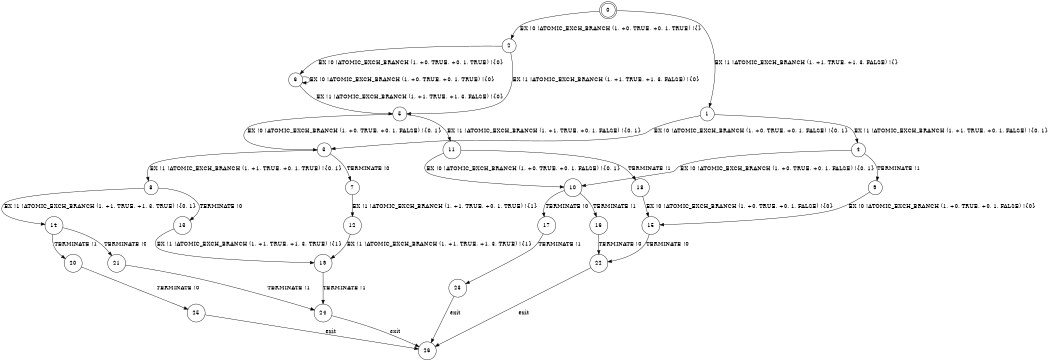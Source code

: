 digraph BCG {
size = "7, 10.5";
center = TRUE;
node [shape = circle];
0 [peripheries = 2];
0 -> 1 [label = "EX !1 !ATOMIC_EXCH_BRANCH (1, +1, TRUE, +1, 3, FALSE) !{}"];
0 -> 2 [label = "EX !0 !ATOMIC_EXCH_BRANCH (1, +0, TRUE, +0, 1, TRUE) !{}"];
1 -> 3 [label = "EX !0 !ATOMIC_EXCH_BRANCH (1, +0, TRUE, +0, 1, FALSE) !{0, 1}"];
1 -> 4 [label = "EX !1 !ATOMIC_EXCH_BRANCH (1, +1, TRUE, +0, 1, FALSE) !{0, 1}"];
2 -> 5 [label = "EX !1 !ATOMIC_EXCH_BRANCH (1, +1, TRUE, +1, 3, FALSE) !{0}"];
2 -> 6 [label = "EX !0 !ATOMIC_EXCH_BRANCH (1, +0, TRUE, +0, 1, TRUE) !{0}"];
3 -> 7 [label = "TERMINATE !0"];
3 -> 8 [label = "EX !1 !ATOMIC_EXCH_BRANCH (1, +1, TRUE, +0, 1, TRUE) !{0, 1}"];
4 -> 9 [label = "TERMINATE !1"];
4 -> 10 [label = "EX !0 !ATOMIC_EXCH_BRANCH (1, +0, TRUE, +0, 1, FALSE) !{0, 1}"];
5 -> 11 [label = "EX !1 !ATOMIC_EXCH_BRANCH (1, +1, TRUE, +0, 1, FALSE) !{0, 1}"];
5 -> 3 [label = "EX !0 !ATOMIC_EXCH_BRANCH (1, +0, TRUE, +0, 1, FALSE) !{0, 1}"];
6 -> 5 [label = "EX !1 !ATOMIC_EXCH_BRANCH (1, +1, TRUE, +1, 3, FALSE) !{0}"];
6 -> 6 [label = "EX !0 !ATOMIC_EXCH_BRANCH (1, +0, TRUE, +0, 1, TRUE) !{0}"];
7 -> 12 [label = "EX !1 !ATOMIC_EXCH_BRANCH (1, +1, TRUE, +0, 1, TRUE) !{1}"];
8 -> 13 [label = "TERMINATE !0"];
8 -> 14 [label = "EX !1 !ATOMIC_EXCH_BRANCH (1, +1, TRUE, +1, 3, TRUE) !{0, 1}"];
9 -> 15 [label = "EX !0 !ATOMIC_EXCH_BRANCH (1, +0, TRUE, +0, 1, FALSE) !{0}"];
10 -> 16 [label = "TERMINATE !1"];
10 -> 17 [label = "TERMINATE !0"];
11 -> 18 [label = "TERMINATE !1"];
11 -> 10 [label = "EX !0 !ATOMIC_EXCH_BRANCH (1, +0, TRUE, +0, 1, FALSE) !{0, 1}"];
12 -> 19 [label = "EX !1 !ATOMIC_EXCH_BRANCH (1, +1, TRUE, +1, 3, TRUE) !{1}"];
13 -> 19 [label = "EX !1 !ATOMIC_EXCH_BRANCH (1, +1, TRUE, +1, 3, TRUE) !{1}"];
14 -> 20 [label = "TERMINATE !1"];
14 -> 21 [label = "TERMINATE !0"];
15 -> 22 [label = "TERMINATE !0"];
16 -> 22 [label = "TERMINATE !0"];
17 -> 23 [label = "TERMINATE !1"];
18 -> 15 [label = "EX !0 !ATOMIC_EXCH_BRANCH (1, +0, TRUE, +0, 1, FALSE) !{0}"];
19 -> 24 [label = "TERMINATE !1"];
20 -> 25 [label = "TERMINATE !0"];
21 -> 24 [label = "TERMINATE !1"];
22 -> 26 [label = "exit"];
23 -> 26 [label = "exit"];
24 -> 26 [label = "exit"];
25 -> 26 [label = "exit"];
}
